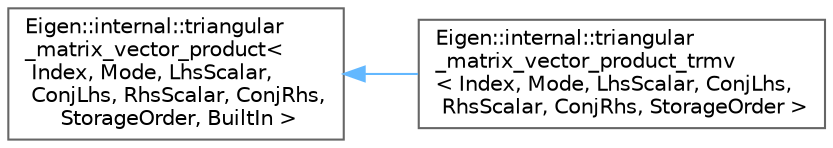 digraph "Graphical Class Hierarchy"
{
 // LATEX_PDF_SIZE
  bgcolor="transparent";
  edge [fontname=Helvetica,fontsize=10,labelfontname=Helvetica,labelfontsize=10];
  node [fontname=Helvetica,fontsize=10,shape=box,height=0.2,width=0.4];
  rankdir="LR";
  Node0 [id="Node000000",label="Eigen::internal::triangular\l_matrix_vector_product\<\l Index, Mode, LhsScalar,\l ConjLhs, RhsScalar, ConjRhs,\l StorageOrder, BuiltIn \>",height=0.2,width=0.4,color="grey40", fillcolor="white", style="filled",URL="$structEigen_1_1internal_1_1triangular__matrix__vector__product.html",tooltip=" "];
  Node0 -> Node1 [id="edge1098_Node000000_Node000001",dir="back",color="steelblue1",style="solid",tooltip=" "];
  Node1 [id="Node000001",label="Eigen::internal::triangular\l_matrix_vector_product_trmv\l\< Index, Mode, LhsScalar, ConjLhs,\l RhsScalar, ConjRhs, StorageOrder \>",height=0.2,width=0.4,color="grey40", fillcolor="white", style="filled",URL="$structEigen_1_1internal_1_1triangular__matrix__vector__product__trmv.html",tooltip=" "];
}
